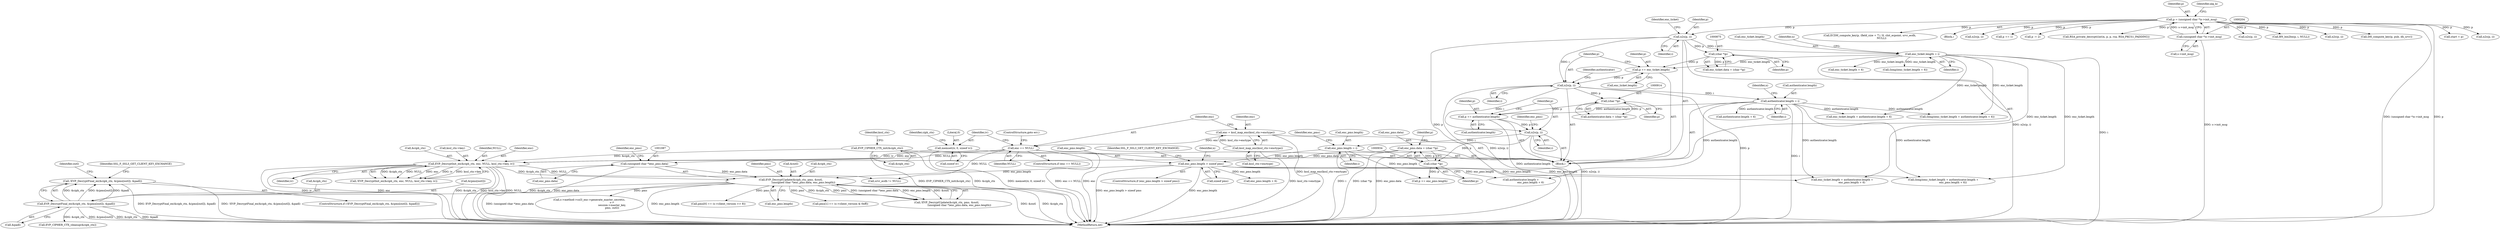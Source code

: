 digraph "0_openssl_3c66a669dfc7b3792f7af0758ea26fe8502ce70c@API" {
"1001115" [label="(Call,!EVP_DecryptFinal_ex(&ciph_ctx, &(pms[outl]), &padl))"];
"1001116" [label="(Call,EVP_DecryptFinal_ex(&ciph_ctx, &(pms[outl]), &padl))"];
"1001080" [label="(Call,EVP_DecryptUpdate(&ciph_ctx, pms, &outl,\n                               (unsigned char *)enc_pms.data, enc_pms.length))"];
"1001064" [label="(Call,EVP_DecryptInit_ex(&ciph_ctx, enc, NULL, kssl_ctx->key, iv))"];
"1000838" [label="(Call,EVP_CIPHER_CTX_init(&ciph_ctx))"];
"1001053" [label="(Call,enc == NULL)"];
"1001046" [label="(Call,enc = kssl_map_enc(kssl_ctx->enctype))"];
"1001048" [label="(Call,kssl_map_enc(kssl_ctx->enctype))"];
"1001057" [label="(Call,memset(iv, 0, sizeof iv))"];
"1001086" [label="(Call,(unsigned char *)enc_pms.data)"];
"1000929" [label="(Call,enc_pms.data = (char *)p)"];
"1000933" [label="(Call,(char *)p)"];
"1000921" [label="(Call,n2s(p, i))"];
"1000916" [label="(Call,p += authenticator.length)"];
"1000885" [label="(Call,authenticator.length = i)"];
"1000882" [label="(Call,n2s(p, i))"];
"1000877" [label="(Call,p += enc_ticket.length)"];
"1000850" [label="(Call,enc_ticket.length = i)"];
"1000847" [label="(Call,n2s(p, i))"];
"1000201" [label="(Call,p = (unsigned char *)s->init_msg)"];
"1000203" [label="(Call,(unsigned char *)s->init_msg)"];
"1000874" [label="(Call,(char *)p)"];
"1000913" [label="(Call,(char *)p)"];
"1000942" [label="(Call,enc_pms.length > sizeof pms)"];
"1000924" [label="(Call,enc_pms.length = i)"];
"1001063" [label="(Call,!EVP_DecryptInit_ex(&ciph_ctx, enc, NULL, kssl_ctx->key, iv))"];
"1002148" [label="(Call,srvr_ecdh != NULL)"];
"1001049" [label="(Call,kssl_ctx->enctype)"];
"1002056" [label="(Call,start = p)"];
"1001566" [label="(Call,n2s(p, i))"];
"1000895" [label="(Call,enc_ticket.length + authenticator.length + 6)"];
"1000874" [label="(Call,(char *)p)"];
"1000809" [label="(Block,)"];
"1001055" [label="(Identifier,NULL)"];
"1000851" [label="(Call,enc_ticket.length)"];
"1000889" [label="(Identifier,i)"];
"1000924" [label="(Call,enc_pms.length = i)"];
"1001092" [label="(Identifier,enc_pms)"];
"1000926" [label="(Identifier,enc_pms)"];
"1001475" [label="(Call,ECDH_compute_key(p, (field_size + 7) / 8, clnt_ecpoint, srvr_ecdh,\n                             NULL))"];
"1001151" [label="(Call,pms[0] == (s->client_version >> 8))"];
"1000839" [label="(Call,&ciph_ctx)"];
"1000921" [label="(Call,n2s(p, i))"];
"1000966" [label="(Call,enc_pms.length + 6)"];
"1000849" [label="(Identifier,i)"];
"1001116" [label="(Call,EVP_DecryptFinal_ex(&ciph_ctx, &(pms[outl]), &padl))"];
"1000958" [label="(Call,enc_ticket.length + authenticator.length +\n                        enc_pms.length + 6)"];
"1000886" [label="(Call,authenticator.length)"];
"1000930" [label="(Call,enc_pms.data)"];
"1000877" [label="(Call,p += enc_ticket.length)"];
"1000883" [label="(Identifier,p)"];
"1000936" [label="(Call,p += enc_pms.length)"];
"1000882" [label="(Call,n2s(p, i))"];
"1000915" [label="(Identifier,p)"];
"1001091" [label="(Call,enc_pms.length)"];
"1000946" [label="(Call,sizeof pms)"];
"1000885" [label="(Call,authenticator.length = i)"];
"1000860" [label="(Call,enc_ticket.length + 6)"];
"1001059" [label="(Literal,0)"];
"1001127" [label="(Identifier,SSL_F_SSL3_GET_CLIENT_KEY_EXCHANGE)"];
"1001056" [label="(ControlStructure,goto err;)"];
"1000870" [label="(Call,enc_ticket.data = (char *)p)"];
"1000962" [label="(Call,authenticator.length +\n                        enc_pms.length + 6)"];
"1000929" [label="(Call,enc_pms.data = (char *)p)"];
"1000925" [label="(Call,enc_pms.length)"];
"1000205" [label="(Call,s->init_msg)"];
"1001081" [label="(Call,&ciph_ctx)"];
"1001072" [label="(Identifier,iv)"];
"1001058" [label="(Identifier,iv)"];
"1000203" [label="(Call,(unsigned char *)s->init_msg)"];
"1000918" [label="(Call,authenticator.length)"];
"1000917" [label="(Identifier,p)"];
"1000202" [label="(Identifier,p)"];
"1000143" [label="(Block,)"];
"1001048" [label="(Call,kssl_map_enc(kssl_ctx->enctype))"];
"1001046" [label="(Call,enc = kssl_map_enc(kssl_ctx->enctype))"];
"1000942" [label="(Call,enc_pms.length > sizeof pms)"];
"1001160" [label="(Call,pms[1] == (s->client_version & 0xff))"];
"1001047" [label="(Identifier,enc)"];
"1000923" [label="(Identifier,i)"];
"1000532" [label="(Call,n2s(p, i))"];
"1000879" [label="(Call,enc_ticket.length)"];
"1000843" [label="(Identifier,kssl_ctx)"];
"1001423" [label="(Call,p += 1)"];
"1000913" [label="(Call,(char *)p)"];
"1000575" [label="(Call,p -= 2)"];
"1000884" [label="(Identifier,i)"];
"1000847" [label="(Call,n2s(p, i))"];
"1000955" [label="(Identifier,n)"];
"1000385" [label="(Call,RSA_private_decrypt((int)n, p, p, rsa, RSA_PKCS1_PADDING))"];
"1001079" [label="(Call,!EVP_DecryptUpdate(&ciph_ctx, pms, &outl,\n                               (unsigned char *)enc_pms.data, enc_pms.length))"];
"1002163" [label="(MethodReturn,int)"];
"1001064" [label="(Call,EVP_DecryptInit_ex(&ciph_ctx, enc, NULL, kssl_ctx->key, iv))"];
"1001080" [label="(Call,EVP_DecryptUpdate(&ciph_ctx, pms, &outl,\n                               (unsigned char *)enc_pms.data, enc_pms.length))"];
"1000330" [label="(Call,n2s(p, i))"];
"1001052" [label="(ControlStructure,if (enc == NULL))"];
"1001194" [label="(Call,s->method->ssl3_enc->generate_master_secret(s,\n                                                        s->\n                                                        session->master_key,\n                                                        pms, outl))"];
"1000909" [label="(Call,authenticator.data = (char *)p)"];
"1001123" [label="(Call,&padl)"];
"1000899" [label="(Call,authenticator.length + 6)"];
"1001134" [label="(Identifier,outl)"];
"1000893" [label="(Call,(long)(enc_ticket.length + authenticator.length + 6))"];
"1000876" [label="(Identifier,p)"];
"1001115" [label="(Call,!EVP_DecryptFinal_ex(&ciph_ctx, &(pms[outl]), &padl))"];
"1000201" [label="(Call,p = (unsigned char *)s->init_msg)"];
"1000725" [label="(Call,BN_bin2bn(p, i, NULL))"];
"1001066" [label="(Identifier,ciph_ctx)"];
"1000878" [label="(Identifier,p)"];
"1000857" [label="(Identifier,n)"];
"1001114" [label="(ControlStructure,if (!EVP_DecryptFinal_ex(&ciph_ctx, &(pms[outl]), &padl)))"];
"1001068" [label="(Identifier,NULL)"];
"1000943" [label="(Call,enc_pms.length)"];
"1000941" [label="(ControlStructure,if (enc_pms.length > sizeof pms))"];
"1001083" [label="(Identifier,pms)"];
"1001802" [label="(Call,n2s(p, i))"];
"1001057" [label="(Call,memset(iv, 0, sizeof iv))"];
"1000850" [label="(Call,enc_ticket.length = i)"];
"1000933" [label="(Call,(char *)p)"];
"1000937" [label="(Identifier,p)"];
"1000852" [label="(Identifier,enc_ticket)"];
"1001185" [label="(Call,EVP_CIPHER_CTX_cleanup(&ciph_ctx))"];
"1000854" [label="(Identifier,i)"];
"1000838" [label="(Call,EVP_CIPHER_CTX_init(&ciph_ctx))"];
"1001067" [label="(Identifier,enc)"];
"1000209" [label="(Identifier,alg_k)"];
"1000916" [label="(Call,p += authenticator.length)"];
"1000956" [label="(Call,(long)(enc_ticket.length + authenticator.length +\n                        enc_pms.length + 6))"];
"1000858" [label="(Call,(long)(enc_ticket.length + 6))"];
"1001053" [label="(Call,enc == NULL)"];
"1001088" [label="(Call,enc_pms.data)"];
"1000928" [label="(Identifier,i)"];
"1001060" [label="(Call,sizeof iv)"];
"1000887" [label="(Identifier,authenticator)"];
"1001117" [label="(Call,&ciph_ctx)"];
"1000848" [label="(Identifier,p)"];
"1000931" [label="(Identifier,enc_pms)"];
"1000950" [label="(Identifier,SSL_F_SSL3_GET_CLIENT_KEY_EXCHANGE)"];
"1001065" [label="(Call,&ciph_ctx)"];
"1000935" [label="(Identifier,p)"];
"1000922" [label="(Identifier,p)"];
"1001086" [label="(Call,(unsigned char *)enc_pms.data)"];
"1001084" [label="(Call,&outl)"];
"1001069" [label="(Call,kssl_ctx->key)"];
"1000892" [label="(Identifier,n)"];
"1001054" [label="(Identifier,enc)"];
"1000740" [label="(Call,DH_compute_key(p, pub, dh_srvr))"];
"1001119" [label="(Call,&(pms[outl]))"];
"1001115" -> "1001114"  [label="AST: "];
"1001115" -> "1001116"  [label="CFG: "];
"1001116" -> "1001115"  [label="AST: "];
"1001127" -> "1001115"  [label="CFG: "];
"1001134" -> "1001115"  [label="CFG: "];
"1001115" -> "1002163"  [label="DDG: EVP_DecryptFinal_ex(&ciph_ctx, &(pms[outl]), &padl)"];
"1001115" -> "1002163"  [label="DDG: !EVP_DecryptFinal_ex(&ciph_ctx, &(pms[outl]), &padl)"];
"1001116" -> "1001115"  [label="DDG: &ciph_ctx"];
"1001116" -> "1001115"  [label="DDG: &(pms[outl])"];
"1001116" -> "1001115"  [label="DDG: &padl"];
"1001116" -> "1001123"  [label="CFG: "];
"1001117" -> "1001116"  [label="AST: "];
"1001119" -> "1001116"  [label="AST: "];
"1001123" -> "1001116"  [label="AST: "];
"1001116" -> "1002163"  [label="DDG: &padl"];
"1001116" -> "1002163"  [label="DDG: &(pms[outl])"];
"1001116" -> "1002163"  [label="DDG: &ciph_ctx"];
"1001080" -> "1001116"  [label="DDG: &ciph_ctx"];
"1001116" -> "1001185"  [label="DDG: &ciph_ctx"];
"1001080" -> "1001079"  [label="AST: "];
"1001080" -> "1001091"  [label="CFG: "];
"1001081" -> "1001080"  [label="AST: "];
"1001083" -> "1001080"  [label="AST: "];
"1001084" -> "1001080"  [label="AST: "];
"1001086" -> "1001080"  [label="AST: "];
"1001091" -> "1001080"  [label="AST: "];
"1001079" -> "1001080"  [label="CFG: "];
"1001080" -> "1002163"  [label="DDG: (unsigned char *)enc_pms.data"];
"1001080" -> "1002163"  [label="DDG: enc_pms.length"];
"1001080" -> "1002163"  [label="DDG: &outl"];
"1001080" -> "1002163"  [label="DDG: &ciph_ctx"];
"1001080" -> "1001079"  [label="DDG: &ciph_ctx"];
"1001080" -> "1001079"  [label="DDG: pms"];
"1001080" -> "1001079"  [label="DDG: (unsigned char *)enc_pms.data"];
"1001080" -> "1001079"  [label="DDG: enc_pms.length"];
"1001080" -> "1001079"  [label="DDG: &outl"];
"1001064" -> "1001080"  [label="DDG: &ciph_ctx"];
"1001086" -> "1001080"  [label="DDG: enc_pms.data"];
"1000942" -> "1001080"  [label="DDG: enc_pms.length"];
"1001080" -> "1001151"  [label="DDG: pms"];
"1001080" -> "1001160"  [label="DDG: pms"];
"1001080" -> "1001194"  [label="DDG: pms"];
"1001064" -> "1001063"  [label="AST: "];
"1001064" -> "1001072"  [label="CFG: "];
"1001065" -> "1001064"  [label="AST: "];
"1001067" -> "1001064"  [label="AST: "];
"1001068" -> "1001064"  [label="AST: "];
"1001069" -> "1001064"  [label="AST: "];
"1001072" -> "1001064"  [label="AST: "];
"1001063" -> "1001064"  [label="CFG: "];
"1001064" -> "1002163"  [label="DDG: iv"];
"1001064" -> "1002163"  [label="DDG: &ciph_ctx"];
"1001064" -> "1002163"  [label="DDG: kssl_ctx->key"];
"1001064" -> "1002163"  [label="DDG: NULL"];
"1001064" -> "1002163"  [label="DDG: enc"];
"1001064" -> "1001063"  [label="DDG: &ciph_ctx"];
"1001064" -> "1001063"  [label="DDG: NULL"];
"1001064" -> "1001063"  [label="DDG: enc"];
"1001064" -> "1001063"  [label="DDG: iv"];
"1001064" -> "1001063"  [label="DDG: kssl_ctx->key"];
"1000838" -> "1001064"  [label="DDG: &ciph_ctx"];
"1001053" -> "1001064"  [label="DDG: enc"];
"1001053" -> "1001064"  [label="DDG: NULL"];
"1001057" -> "1001064"  [label="DDG: iv"];
"1001064" -> "1002148"  [label="DDG: NULL"];
"1000838" -> "1000809"  [label="AST: "];
"1000838" -> "1000839"  [label="CFG: "];
"1000839" -> "1000838"  [label="AST: "];
"1000843" -> "1000838"  [label="CFG: "];
"1000838" -> "1002163"  [label="DDG: EVP_CIPHER_CTX_init(&ciph_ctx)"];
"1000838" -> "1002163"  [label="DDG: &ciph_ctx"];
"1001053" -> "1001052"  [label="AST: "];
"1001053" -> "1001055"  [label="CFG: "];
"1001054" -> "1001053"  [label="AST: "];
"1001055" -> "1001053"  [label="AST: "];
"1001056" -> "1001053"  [label="CFG: "];
"1001058" -> "1001053"  [label="CFG: "];
"1001053" -> "1002163"  [label="DDG: enc"];
"1001053" -> "1002163"  [label="DDG: enc == NULL"];
"1001046" -> "1001053"  [label="DDG: enc"];
"1001053" -> "1002148"  [label="DDG: NULL"];
"1001046" -> "1000809"  [label="AST: "];
"1001046" -> "1001048"  [label="CFG: "];
"1001047" -> "1001046"  [label="AST: "];
"1001048" -> "1001046"  [label="AST: "];
"1001054" -> "1001046"  [label="CFG: "];
"1001046" -> "1002163"  [label="DDG: kssl_map_enc(kssl_ctx->enctype)"];
"1001048" -> "1001046"  [label="DDG: kssl_ctx->enctype"];
"1001048" -> "1001049"  [label="CFG: "];
"1001049" -> "1001048"  [label="AST: "];
"1001048" -> "1002163"  [label="DDG: kssl_ctx->enctype"];
"1001057" -> "1000809"  [label="AST: "];
"1001057" -> "1001060"  [label="CFG: "];
"1001058" -> "1001057"  [label="AST: "];
"1001059" -> "1001057"  [label="AST: "];
"1001060" -> "1001057"  [label="AST: "];
"1001066" -> "1001057"  [label="CFG: "];
"1001057" -> "1002163"  [label="DDG: memset(iv, 0, sizeof iv)"];
"1001086" -> "1001088"  [label="CFG: "];
"1001087" -> "1001086"  [label="AST: "];
"1001088" -> "1001086"  [label="AST: "];
"1001092" -> "1001086"  [label="CFG: "];
"1001086" -> "1002163"  [label="DDG: enc_pms.data"];
"1000929" -> "1001086"  [label="DDG: enc_pms.data"];
"1000929" -> "1000809"  [label="AST: "];
"1000929" -> "1000933"  [label="CFG: "];
"1000930" -> "1000929"  [label="AST: "];
"1000933" -> "1000929"  [label="AST: "];
"1000937" -> "1000929"  [label="CFG: "];
"1000929" -> "1002163"  [label="DDG: (char *)p"];
"1000929" -> "1002163"  [label="DDG: enc_pms.data"];
"1000933" -> "1000929"  [label="DDG: p"];
"1000933" -> "1000935"  [label="CFG: "];
"1000934" -> "1000933"  [label="AST: "];
"1000935" -> "1000933"  [label="AST: "];
"1000921" -> "1000933"  [label="DDG: p"];
"1000933" -> "1000936"  [label="DDG: p"];
"1000921" -> "1000809"  [label="AST: "];
"1000921" -> "1000923"  [label="CFG: "];
"1000922" -> "1000921"  [label="AST: "];
"1000923" -> "1000921"  [label="AST: "];
"1000926" -> "1000921"  [label="CFG: "];
"1000921" -> "1002163"  [label="DDG: n2s(p, i)"];
"1000916" -> "1000921"  [label="DDG: p"];
"1000882" -> "1000921"  [label="DDG: i"];
"1000921" -> "1000924"  [label="DDG: i"];
"1000916" -> "1000809"  [label="AST: "];
"1000916" -> "1000918"  [label="CFG: "];
"1000917" -> "1000916"  [label="AST: "];
"1000918" -> "1000916"  [label="AST: "];
"1000922" -> "1000916"  [label="CFG: "];
"1000916" -> "1002163"  [label="DDG: authenticator.length"];
"1000885" -> "1000916"  [label="DDG: authenticator.length"];
"1000913" -> "1000916"  [label="DDG: p"];
"1000885" -> "1000809"  [label="AST: "];
"1000885" -> "1000889"  [label="CFG: "];
"1000886" -> "1000885"  [label="AST: "];
"1000889" -> "1000885"  [label="AST: "];
"1000892" -> "1000885"  [label="CFG: "];
"1000885" -> "1002163"  [label="DDG: i"];
"1000882" -> "1000885"  [label="DDG: i"];
"1000885" -> "1000893"  [label="DDG: authenticator.length"];
"1000885" -> "1000895"  [label="DDG: authenticator.length"];
"1000885" -> "1000899"  [label="DDG: authenticator.length"];
"1000885" -> "1000956"  [label="DDG: authenticator.length"];
"1000885" -> "1000958"  [label="DDG: authenticator.length"];
"1000885" -> "1000962"  [label="DDG: authenticator.length"];
"1000882" -> "1000809"  [label="AST: "];
"1000882" -> "1000884"  [label="CFG: "];
"1000883" -> "1000882"  [label="AST: "];
"1000884" -> "1000882"  [label="AST: "];
"1000887" -> "1000882"  [label="CFG: "];
"1000882" -> "1002163"  [label="DDG: p"];
"1000882" -> "1002163"  [label="DDG: n2s(p, i)"];
"1000877" -> "1000882"  [label="DDG: p"];
"1000847" -> "1000882"  [label="DDG: i"];
"1000882" -> "1000913"  [label="DDG: p"];
"1000877" -> "1000809"  [label="AST: "];
"1000877" -> "1000879"  [label="CFG: "];
"1000878" -> "1000877"  [label="AST: "];
"1000879" -> "1000877"  [label="AST: "];
"1000883" -> "1000877"  [label="CFG: "];
"1000850" -> "1000877"  [label="DDG: enc_ticket.length"];
"1000874" -> "1000877"  [label="DDG: p"];
"1000850" -> "1000809"  [label="AST: "];
"1000850" -> "1000854"  [label="CFG: "];
"1000851" -> "1000850"  [label="AST: "];
"1000854" -> "1000850"  [label="AST: "];
"1000857" -> "1000850"  [label="CFG: "];
"1000850" -> "1002163"  [label="DDG: i"];
"1000847" -> "1000850"  [label="DDG: i"];
"1000850" -> "1000858"  [label="DDG: enc_ticket.length"];
"1000850" -> "1000860"  [label="DDG: enc_ticket.length"];
"1000850" -> "1000893"  [label="DDG: enc_ticket.length"];
"1000850" -> "1000895"  [label="DDG: enc_ticket.length"];
"1000850" -> "1000956"  [label="DDG: enc_ticket.length"];
"1000850" -> "1000958"  [label="DDG: enc_ticket.length"];
"1000847" -> "1000809"  [label="AST: "];
"1000847" -> "1000849"  [label="CFG: "];
"1000848" -> "1000847"  [label="AST: "];
"1000849" -> "1000847"  [label="AST: "];
"1000852" -> "1000847"  [label="CFG: "];
"1000847" -> "1002163"  [label="DDG: p"];
"1000847" -> "1002163"  [label="DDG: n2s(p, i)"];
"1000201" -> "1000847"  [label="DDG: p"];
"1000847" -> "1000874"  [label="DDG: p"];
"1000201" -> "1000143"  [label="AST: "];
"1000201" -> "1000203"  [label="CFG: "];
"1000202" -> "1000201"  [label="AST: "];
"1000203" -> "1000201"  [label="AST: "];
"1000209" -> "1000201"  [label="CFG: "];
"1000201" -> "1002163"  [label="DDG: (unsigned char *)s->init_msg"];
"1000201" -> "1002163"  [label="DDG: p"];
"1000203" -> "1000201"  [label="DDG: s->init_msg"];
"1000201" -> "1000330"  [label="DDG: p"];
"1000201" -> "1000385"  [label="DDG: p"];
"1000201" -> "1000532"  [label="DDG: p"];
"1000201" -> "1000575"  [label="DDG: p"];
"1000201" -> "1000725"  [label="DDG: p"];
"1000201" -> "1000740"  [label="DDG: p"];
"1000201" -> "1001423"  [label="DDG: p"];
"1000201" -> "1001475"  [label="DDG: p"];
"1000201" -> "1001566"  [label="DDG: p"];
"1000201" -> "1001802"  [label="DDG: p"];
"1000201" -> "1002056"  [label="DDG: p"];
"1000203" -> "1000205"  [label="CFG: "];
"1000204" -> "1000203"  [label="AST: "];
"1000205" -> "1000203"  [label="AST: "];
"1000203" -> "1002163"  [label="DDG: s->init_msg"];
"1000874" -> "1000870"  [label="AST: "];
"1000874" -> "1000876"  [label="CFG: "];
"1000875" -> "1000874"  [label="AST: "];
"1000876" -> "1000874"  [label="AST: "];
"1000870" -> "1000874"  [label="CFG: "];
"1000874" -> "1000870"  [label="DDG: p"];
"1000913" -> "1000909"  [label="AST: "];
"1000913" -> "1000915"  [label="CFG: "];
"1000914" -> "1000913"  [label="AST: "];
"1000915" -> "1000913"  [label="AST: "];
"1000909" -> "1000913"  [label="CFG: "];
"1000913" -> "1000909"  [label="DDG: p"];
"1000942" -> "1000941"  [label="AST: "];
"1000942" -> "1000946"  [label="CFG: "];
"1000943" -> "1000942"  [label="AST: "];
"1000946" -> "1000942"  [label="AST: "];
"1000950" -> "1000942"  [label="CFG: "];
"1000955" -> "1000942"  [label="CFG: "];
"1000942" -> "1002163"  [label="DDG: enc_pms.length > sizeof pms"];
"1000942" -> "1002163"  [label="DDG: enc_pms.length"];
"1000924" -> "1000942"  [label="DDG: enc_pms.length"];
"1000942" -> "1000956"  [label="DDG: enc_pms.length"];
"1000942" -> "1000958"  [label="DDG: enc_pms.length"];
"1000942" -> "1000962"  [label="DDG: enc_pms.length"];
"1000942" -> "1000966"  [label="DDG: enc_pms.length"];
"1000924" -> "1000809"  [label="AST: "];
"1000924" -> "1000928"  [label="CFG: "];
"1000925" -> "1000924"  [label="AST: "];
"1000928" -> "1000924"  [label="AST: "];
"1000931" -> "1000924"  [label="CFG: "];
"1000924" -> "1002163"  [label="DDG: i"];
"1000924" -> "1000936"  [label="DDG: enc_pms.length"];
}
